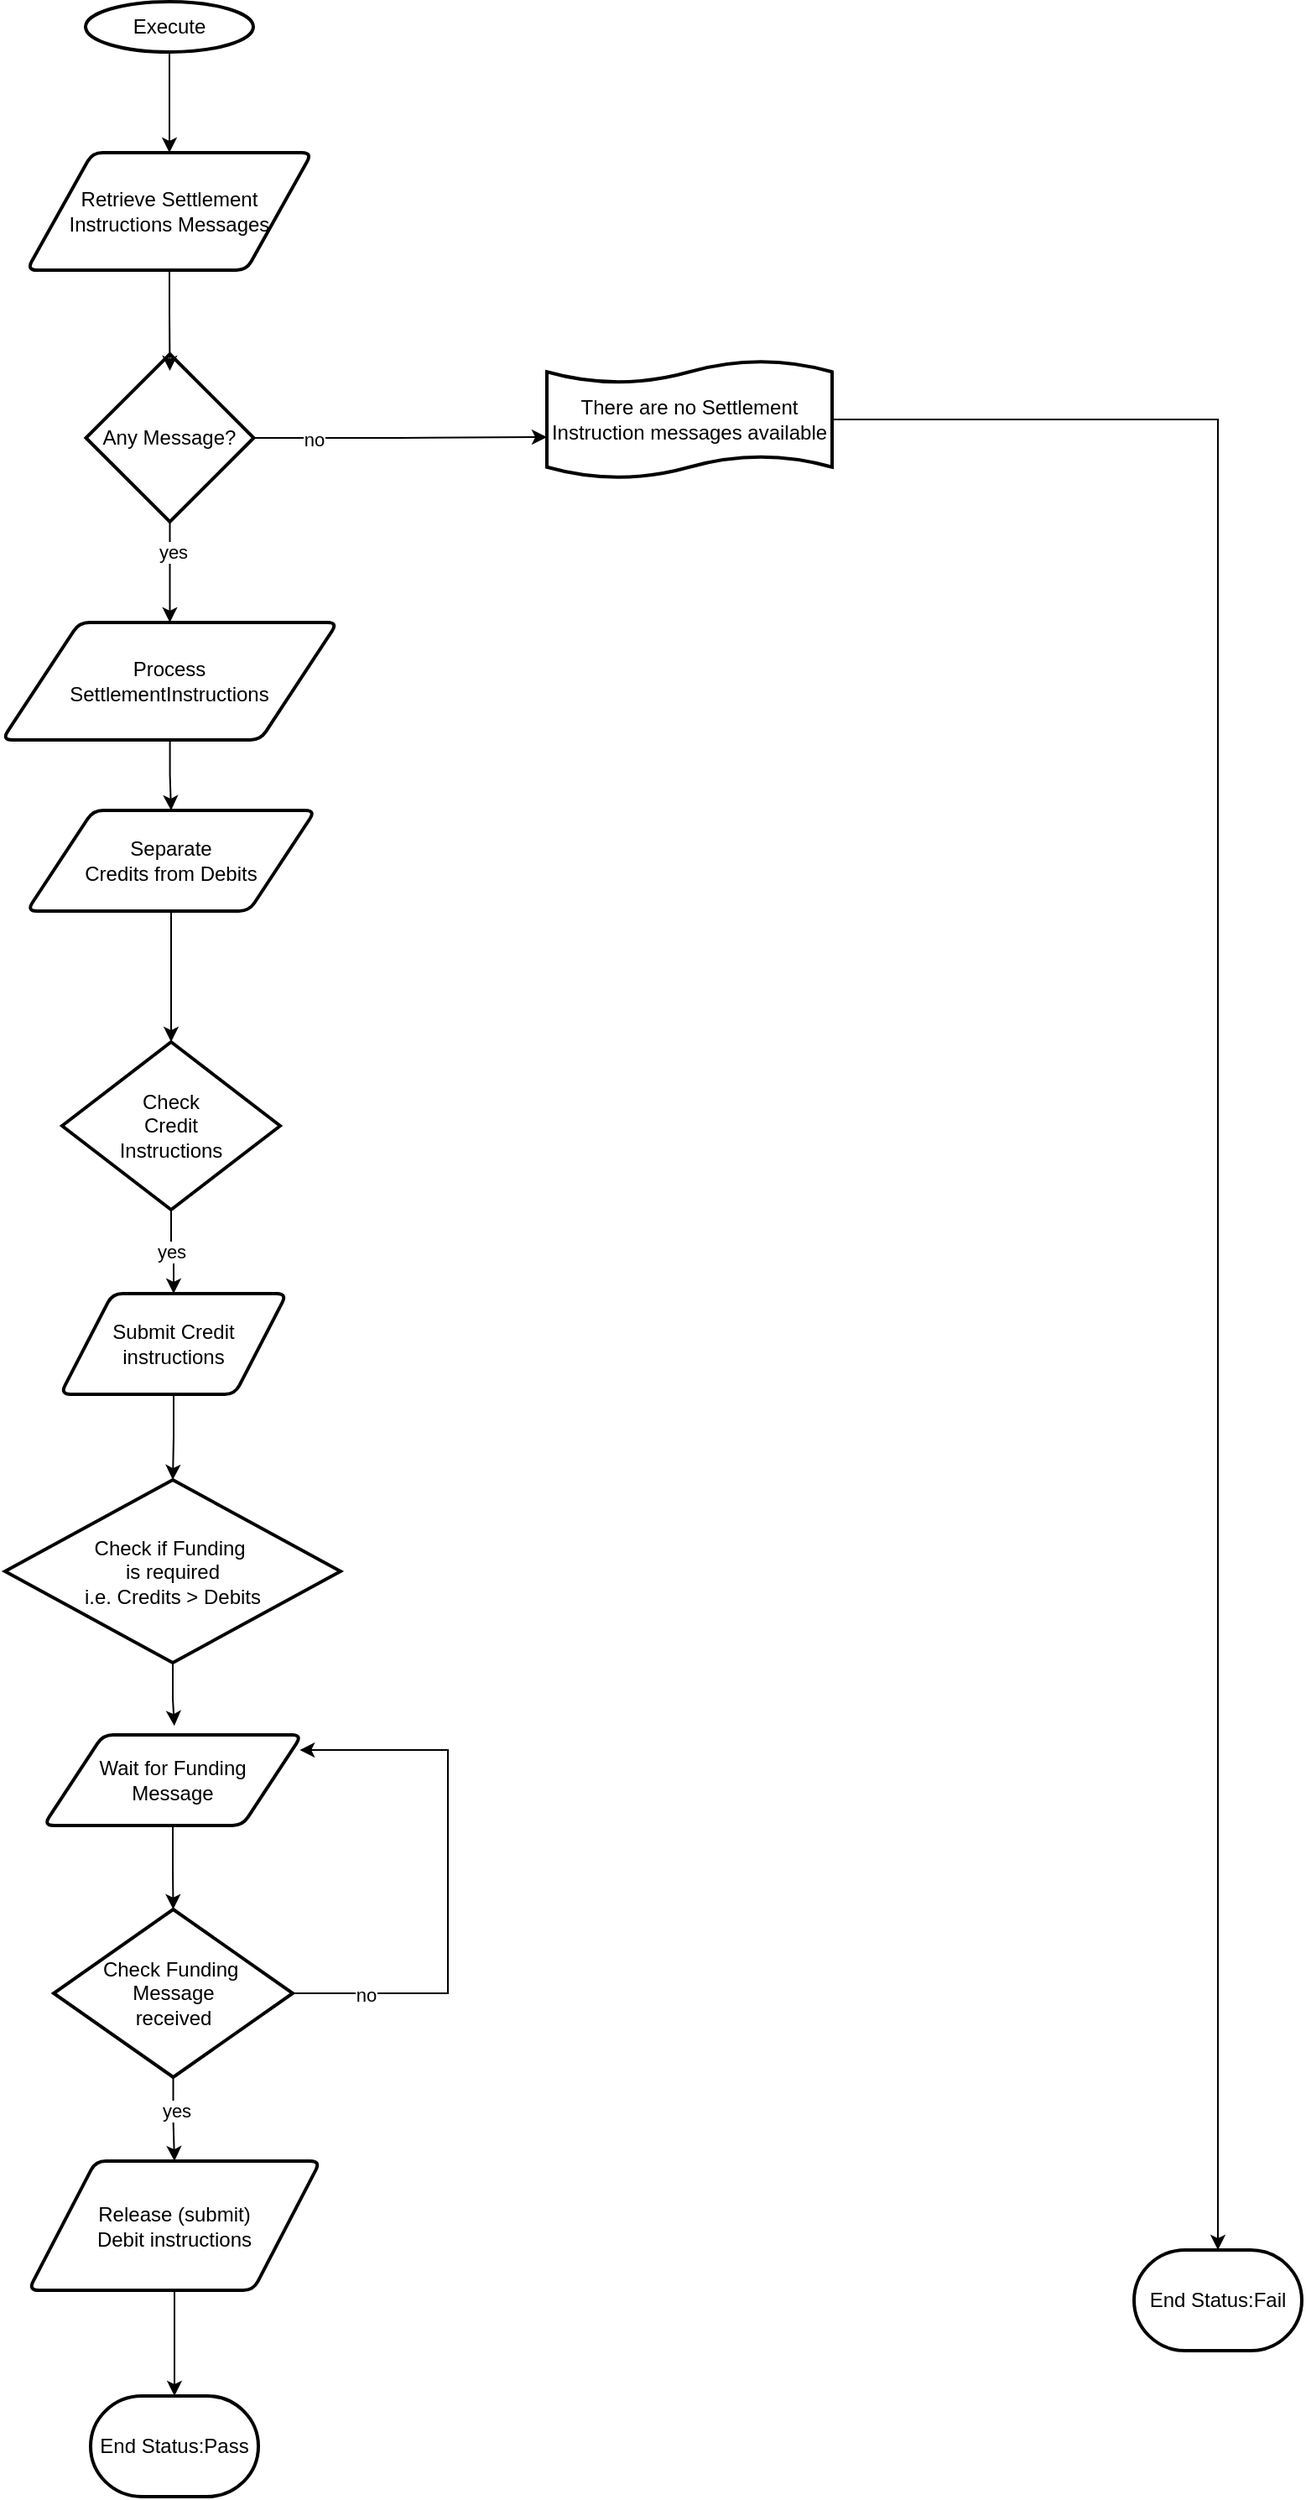<mxfile version="23.1.6" type="github">
  <diagram name="Page-1" id="rsdPZ2R_34K4D2moBG7r">
    <mxGraphModel dx="1884" dy="1560" grid="1" gridSize="10" guides="1" tooltips="1" connect="1" arrows="1" fold="1" page="1" pageScale="1" pageWidth="850" pageHeight="1100" math="0" shadow="0">
      <root>
        <mxCell id="0" />
        <mxCell id="1" parent="0" />
        <mxCell id="zQCuafONg3UHpQ3AOL7Y-16" style="edgeStyle=orthogonalEdgeStyle;rounded=0;orthogonalLoop=1;jettySize=auto;html=1;entryX=0.5;entryY=0;entryDx=0;entryDy=0;" edge="1" parent="1" source="zQCuafONg3UHpQ3AOL7Y-1" target="zQCuafONg3UHpQ3AOL7Y-2">
          <mxGeometry relative="1" as="geometry" />
        </mxCell>
        <mxCell id="zQCuafONg3UHpQ3AOL7Y-1" value="Execute" style="strokeWidth=2;html=1;shape=mxgraph.flowchart.start_1;whiteSpace=wrap;" vertex="1" parent="1">
          <mxGeometry x="25" y="-40" width="100" height="30" as="geometry" />
        </mxCell>
        <mxCell id="zQCuafONg3UHpQ3AOL7Y-2" value="Retrieve Settlement Instructions Messages" style="shape=parallelogram;html=1;strokeWidth=2;perimeter=parallelogramPerimeter;whiteSpace=wrap;rounded=1;arcSize=12;size=0.23;" vertex="1" parent="1">
          <mxGeometry x="-10" y="50" width="170" height="70" as="geometry" />
        </mxCell>
        <mxCell id="zQCuafONg3UHpQ3AOL7Y-6" style="edgeStyle=orthogonalEdgeStyle;rounded=0;orthogonalLoop=1;jettySize=auto;html=1;entryX=0;entryY=0.65;entryDx=0;entryDy=0;entryPerimeter=0;" edge="1" parent="1" source="zQCuafONg3UHpQ3AOL7Y-4" target="zQCuafONg3UHpQ3AOL7Y-7">
          <mxGeometry relative="1" as="geometry">
            <mxPoint x="360" y="250" as="targetPoint" />
          </mxGeometry>
        </mxCell>
        <mxCell id="zQCuafONg3UHpQ3AOL7Y-32" value="no" style="edgeLabel;html=1;align=center;verticalAlign=middle;resizable=0;points=[];" vertex="1" connectable="0" parent="zQCuafONg3UHpQ3AOL7Y-6">
          <mxGeometry x="-0.597" y="-1" relative="1" as="geometry">
            <mxPoint as="offset" />
          </mxGeometry>
        </mxCell>
        <mxCell id="zQCuafONg3UHpQ3AOL7Y-52" value="" style="edgeStyle=orthogonalEdgeStyle;rounded=0;orthogonalLoop=1;jettySize=auto;html=1;" edge="1" parent="1" source="zQCuafONg3UHpQ3AOL7Y-4" target="zQCuafONg3UHpQ3AOL7Y-15">
          <mxGeometry relative="1" as="geometry" />
        </mxCell>
        <mxCell id="zQCuafONg3UHpQ3AOL7Y-53" value="yes" style="edgeLabel;html=1;align=center;verticalAlign=middle;resizable=0;points=[];" vertex="1" connectable="0" parent="zQCuafONg3UHpQ3AOL7Y-52">
          <mxGeometry x="-0.4" y="1" relative="1" as="geometry">
            <mxPoint as="offset" />
          </mxGeometry>
        </mxCell>
        <mxCell id="zQCuafONg3UHpQ3AOL7Y-4" value="Any Message?" style="strokeWidth=2;html=1;shape=mxgraph.flowchart.decision;whiteSpace=wrap;" vertex="1" parent="1">
          <mxGeometry x="25.25" y="170" width="100" height="100" as="geometry" />
        </mxCell>
        <mxCell id="zQCuafONg3UHpQ3AOL7Y-47" style="edgeStyle=orthogonalEdgeStyle;rounded=0;orthogonalLoop=1;jettySize=auto;html=1;" edge="1" parent="1" source="zQCuafONg3UHpQ3AOL7Y-7" target="zQCuafONg3UHpQ3AOL7Y-46">
          <mxGeometry relative="1" as="geometry" />
        </mxCell>
        <mxCell id="zQCuafONg3UHpQ3AOL7Y-7" value="There are no Settlement Instruction messages available" style="shape=tape;whiteSpace=wrap;html=1;strokeWidth=2;size=0.19" vertex="1" parent="1">
          <mxGeometry x="300" y="174" width="170" height="70" as="geometry" />
        </mxCell>
        <mxCell id="zQCuafONg3UHpQ3AOL7Y-55" style="edgeStyle=orthogonalEdgeStyle;rounded=0;orthogonalLoop=1;jettySize=auto;html=1;entryX=0.5;entryY=0;entryDx=0;entryDy=0;" edge="1" parent="1" source="zQCuafONg3UHpQ3AOL7Y-15" target="zQCuafONg3UHpQ3AOL7Y-48">
          <mxGeometry relative="1" as="geometry" />
        </mxCell>
        <mxCell id="zQCuafONg3UHpQ3AOL7Y-15" value="Process&lt;br&gt;SettlementInstructions" style="shape=parallelogram;html=1;strokeWidth=2;perimeter=parallelogramPerimeter;whiteSpace=wrap;rounded=1;arcSize=12;size=0.23;" vertex="1" parent="1">
          <mxGeometry x="-24.75" y="330" width="200" height="70" as="geometry" />
        </mxCell>
        <mxCell id="zQCuafONg3UHpQ3AOL7Y-17" style="edgeStyle=orthogonalEdgeStyle;rounded=0;orthogonalLoop=1;jettySize=auto;html=1;entryX=0.5;entryY=0.1;entryDx=0;entryDy=0;entryPerimeter=0;" edge="1" parent="1" source="zQCuafONg3UHpQ3AOL7Y-2" target="zQCuafONg3UHpQ3AOL7Y-4">
          <mxGeometry relative="1" as="geometry">
            <mxPoint x="74.06" y="170" as="targetPoint" />
          </mxGeometry>
        </mxCell>
        <mxCell id="zQCuafONg3UHpQ3AOL7Y-29" style="edgeStyle=orthogonalEdgeStyle;rounded=0;orthogonalLoop=1;jettySize=auto;html=1;" edge="1" parent="1" source="zQCuafONg3UHpQ3AOL7Y-26" target="zQCuafONg3UHpQ3AOL7Y-28">
          <mxGeometry relative="1" as="geometry" />
        </mxCell>
        <mxCell id="zQCuafONg3UHpQ3AOL7Y-30" value="yes" style="edgeLabel;html=1;align=center;verticalAlign=middle;resizable=0;points=[];" vertex="1" connectable="0" parent="zQCuafONg3UHpQ3AOL7Y-29">
          <mxGeometry x="-0.033" relative="1" as="geometry">
            <mxPoint as="offset" />
          </mxGeometry>
        </mxCell>
        <mxCell id="zQCuafONg3UHpQ3AOL7Y-26" value="Check&lt;br&gt;Credit&lt;br&gt;Instructions" style="strokeWidth=2;html=1;shape=mxgraph.flowchart.decision;whiteSpace=wrap;" vertex="1" parent="1">
          <mxGeometry x="11" y="580" width="130" height="100" as="geometry" />
        </mxCell>
        <mxCell id="zQCuafONg3UHpQ3AOL7Y-35" style="edgeStyle=orthogonalEdgeStyle;rounded=0;orthogonalLoop=1;jettySize=auto;html=1;" edge="1" parent="1" source="zQCuafONg3UHpQ3AOL7Y-28" target="zQCuafONg3UHpQ3AOL7Y-33">
          <mxGeometry relative="1" as="geometry" />
        </mxCell>
        <mxCell id="zQCuafONg3UHpQ3AOL7Y-28" value="Submit Credit&lt;br&gt;instructions" style="shape=parallelogram;html=1;strokeWidth=2;perimeter=parallelogramPerimeter;whiteSpace=wrap;rounded=1;arcSize=12;size=0.23;" vertex="1" parent="1">
          <mxGeometry x="10" y="730" width="135" height="60" as="geometry" />
        </mxCell>
        <mxCell id="zQCuafONg3UHpQ3AOL7Y-33" value="Check if Funding&amp;nbsp;&lt;br&gt;is required&lt;br&gt;i.e. Credits &amp;gt; Debits" style="strokeWidth=2;html=1;shape=mxgraph.flowchart.decision;whiteSpace=wrap;" vertex="1" parent="1">
          <mxGeometry x="-23" y="841" width="200" height="109" as="geometry" />
        </mxCell>
        <mxCell id="zQCuafONg3UHpQ3AOL7Y-66" value="" style="edgeStyle=orthogonalEdgeStyle;rounded=0;orthogonalLoop=1;jettySize=auto;html=1;" edge="1" parent="1" source="zQCuafONg3UHpQ3AOL7Y-36" target="zQCuafONg3UHpQ3AOL7Y-41">
          <mxGeometry relative="1" as="geometry" />
        </mxCell>
        <mxCell id="zQCuafONg3UHpQ3AOL7Y-67" value="yes" style="edgeLabel;html=1;align=center;verticalAlign=middle;resizable=0;points=[];" vertex="1" connectable="0" parent="zQCuafONg3UHpQ3AOL7Y-66">
          <mxGeometry x="-0.205" y="1" relative="1" as="geometry">
            <mxPoint as="offset" />
          </mxGeometry>
        </mxCell>
        <mxCell id="zQCuafONg3UHpQ3AOL7Y-79" style="edgeStyle=orthogonalEdgeStyle;rounded=0;orthogonalLoop=1;jettySize=auto;html=1;entryX=0.991;entryY=0.167;entryDx=0;entryDy=0;entryPerimeter=0;" edge="1" parent="1" source="zQCuafONg3UHpQ3AOL7Y-36" target="zQCuafONg3UHpQ3AOL7Y-72">
          <mxGeometry relative="1" as="geometry">
            <mxPoint x="240" y="880" as="targetPoint" />
            <Array as="points">
              <mxPoint x="241" y="1147" />
              <mxPoint x="241" y="1002" />
            </Array>
          </mxGeometry>
        </mxCell>
        <mxCell id="zQCuafONg3UHpQ3AOL7Y-80" value="no" style="edgeLabel;html=1;align=center;verticalAlign=middle;resizable=0;points=[];" vertex="1" connectable="0" parent="zQCuafONg3UHpQ3AOL7Y-79">
          <mxGeometry x="-0.735" y="-1" relative="1" as="geometry">
            <mxPoint as="offset" />
          </mxGeometry>
        </mxCell>
        <mxCell id="zQCuafONg3UHpQ3AOL7Y-36" value="Check Funding&amp;nbsp;&lt;br&gt;Message&lt;br&gt;received" style="strokeWidth=2;html=1;shape=mxgraph.flowchart.decision;whiteSpace=wrap;" vertex="1" parent="1">
          <mxGeometry x="6" y="1097" width="142.5" height="100" as="geometry" />
        </mxCell>
        <mxCell id="zQCuafONg3UHpQ3AOL7Y-64" value="" style="edgeStyle=orthogonalEdgeStyle;rounded=0;orthogonalLoop=1;jettySize=auto;html=1;" edge="1" parent="1" source="zQCuafONg3UHpQ3AOL7Y-41" target="zQCuafONg3UHpQ3AOL7Y-44">
          <mxGeometry relative="1" as="geometry" />
        </mxCell>
        <mxCell id="zQCuafONg3UHpQ3AOL7Y-41" value="Release (submit)&lt;br&gt;Debit instructions" style="shape=parallelogram;html=1;strokeWidth=2;perimeter=parallelogramPerimeter;whiteSpace=wrap;rounded=1;arcSize=12;size=0.23;" vertex="1" parent="1">
          <mxGeometry x="-9" y="1247" width="174" height="77" as="geometry" />
        </mxCell>
        <mxCell id="zQCuafONg3UHpQ3AOL7Y-44" value="End Status:Pass" style="strokeWidth=2;html=1;shape=mxgraph.flowchart.terminator;whiteSpace=wrap;" vertex="1" parent="1">
          <mxGeometry x="28" y="1387" width="100" height="60" as="geometry" />
        </mxCell>
        <mxCell id="zQCuafONg3UHpQ3AOL7Y-46" value="End Status:Fail" style="strokeWidth=2;html=1;shape=mxgraph.flowchart.terminator;whiteSpace=wrap;" vertex="1" parent="1">
          <mxGeometry x="650" y="1300" width="100" height="60" as="geometry" />
        </mxCell>
        <mxCell id="zQCuafONg3UHpQ3AOL7Y-60" value="" style="edgeStyle=orthogonalEdgeStyle;rounded=0;orthogonalLoop=1;jettySize=auto;html=1;" edge="1" parent="1" source="zQCuafONg3UHpQ3AOL7Y-48" target="zQCuafONg3UHpQ3AOL7Y-26">
          <mxGeometry relative="1" as="geometry" />
        </mxCell>
        <mxCell id="zQCuafONg3UHpQ3AOL7Y-48" value="Separate &lt;br&gt;Credits from&amp;nbsp;Debits" style="shape=parallelogram;html=1;strokeWidth=2;perimeter=parallelogramPerimeter;whiteSpace=wrap;rounded=1;arcSize=12;size=0.23;" vertex="1" parent="1">
          <mxGeometry x="-10" y="442" width="172" height="60" as="geometry" />
        </mxCell>
        <mxCell id="zQCuafONg3UHpQ3AOL7Y-77" style="edgeStyle=orthogonalEdgeStyle;rounded=0;orthogonalLoop=1;jettySize=auto;html=1;" edge="1" parent="1" source="zQCuafONg3UHpQ3AOL7Y-72" target="zQCuafONg3UHpQ3AOL7Y-36">
          <mxGeometry relative="1" as="geometry" />
        </mxCell>
        <mxCell id="zQCuafONg3UHpQ3AOL7Y-72" value="Wait for Funding &lt;br&gt;Message" style="shape=parallelogram;html=1;strokeWidth=2;perimeter=parallelogramPerimeter;whiteSpace=wrap;rounded=1;arcSize=12;size=0.23;" vertex="1" parent="1">
          <mxGeometry y="993" width="154" height="54" as="geometry" />
        </mxCell>
        <mxCell id="zQCuafONg3UHpQ3AOL7Y-76" style="edgeStyle=orthogonalEdgeStyle;rounded=0;orthogonalLoop=1;jettySize=auto;html=1;entryX=0.506;entryY=-0.1;entryDx=0;entryDy=0;entryPerimeter=0;" edge="1" parent="1" source="zQCuafONg3UHpQ3AOL7Y-33" target="zQCuafONg3UHpQ3AOL7Y-72">
          <mxGeometry relative="1" as="geometry" />
        </mxCell>
      </root>
    </mxGraphModel>
  </diagram>
</mxfile>

